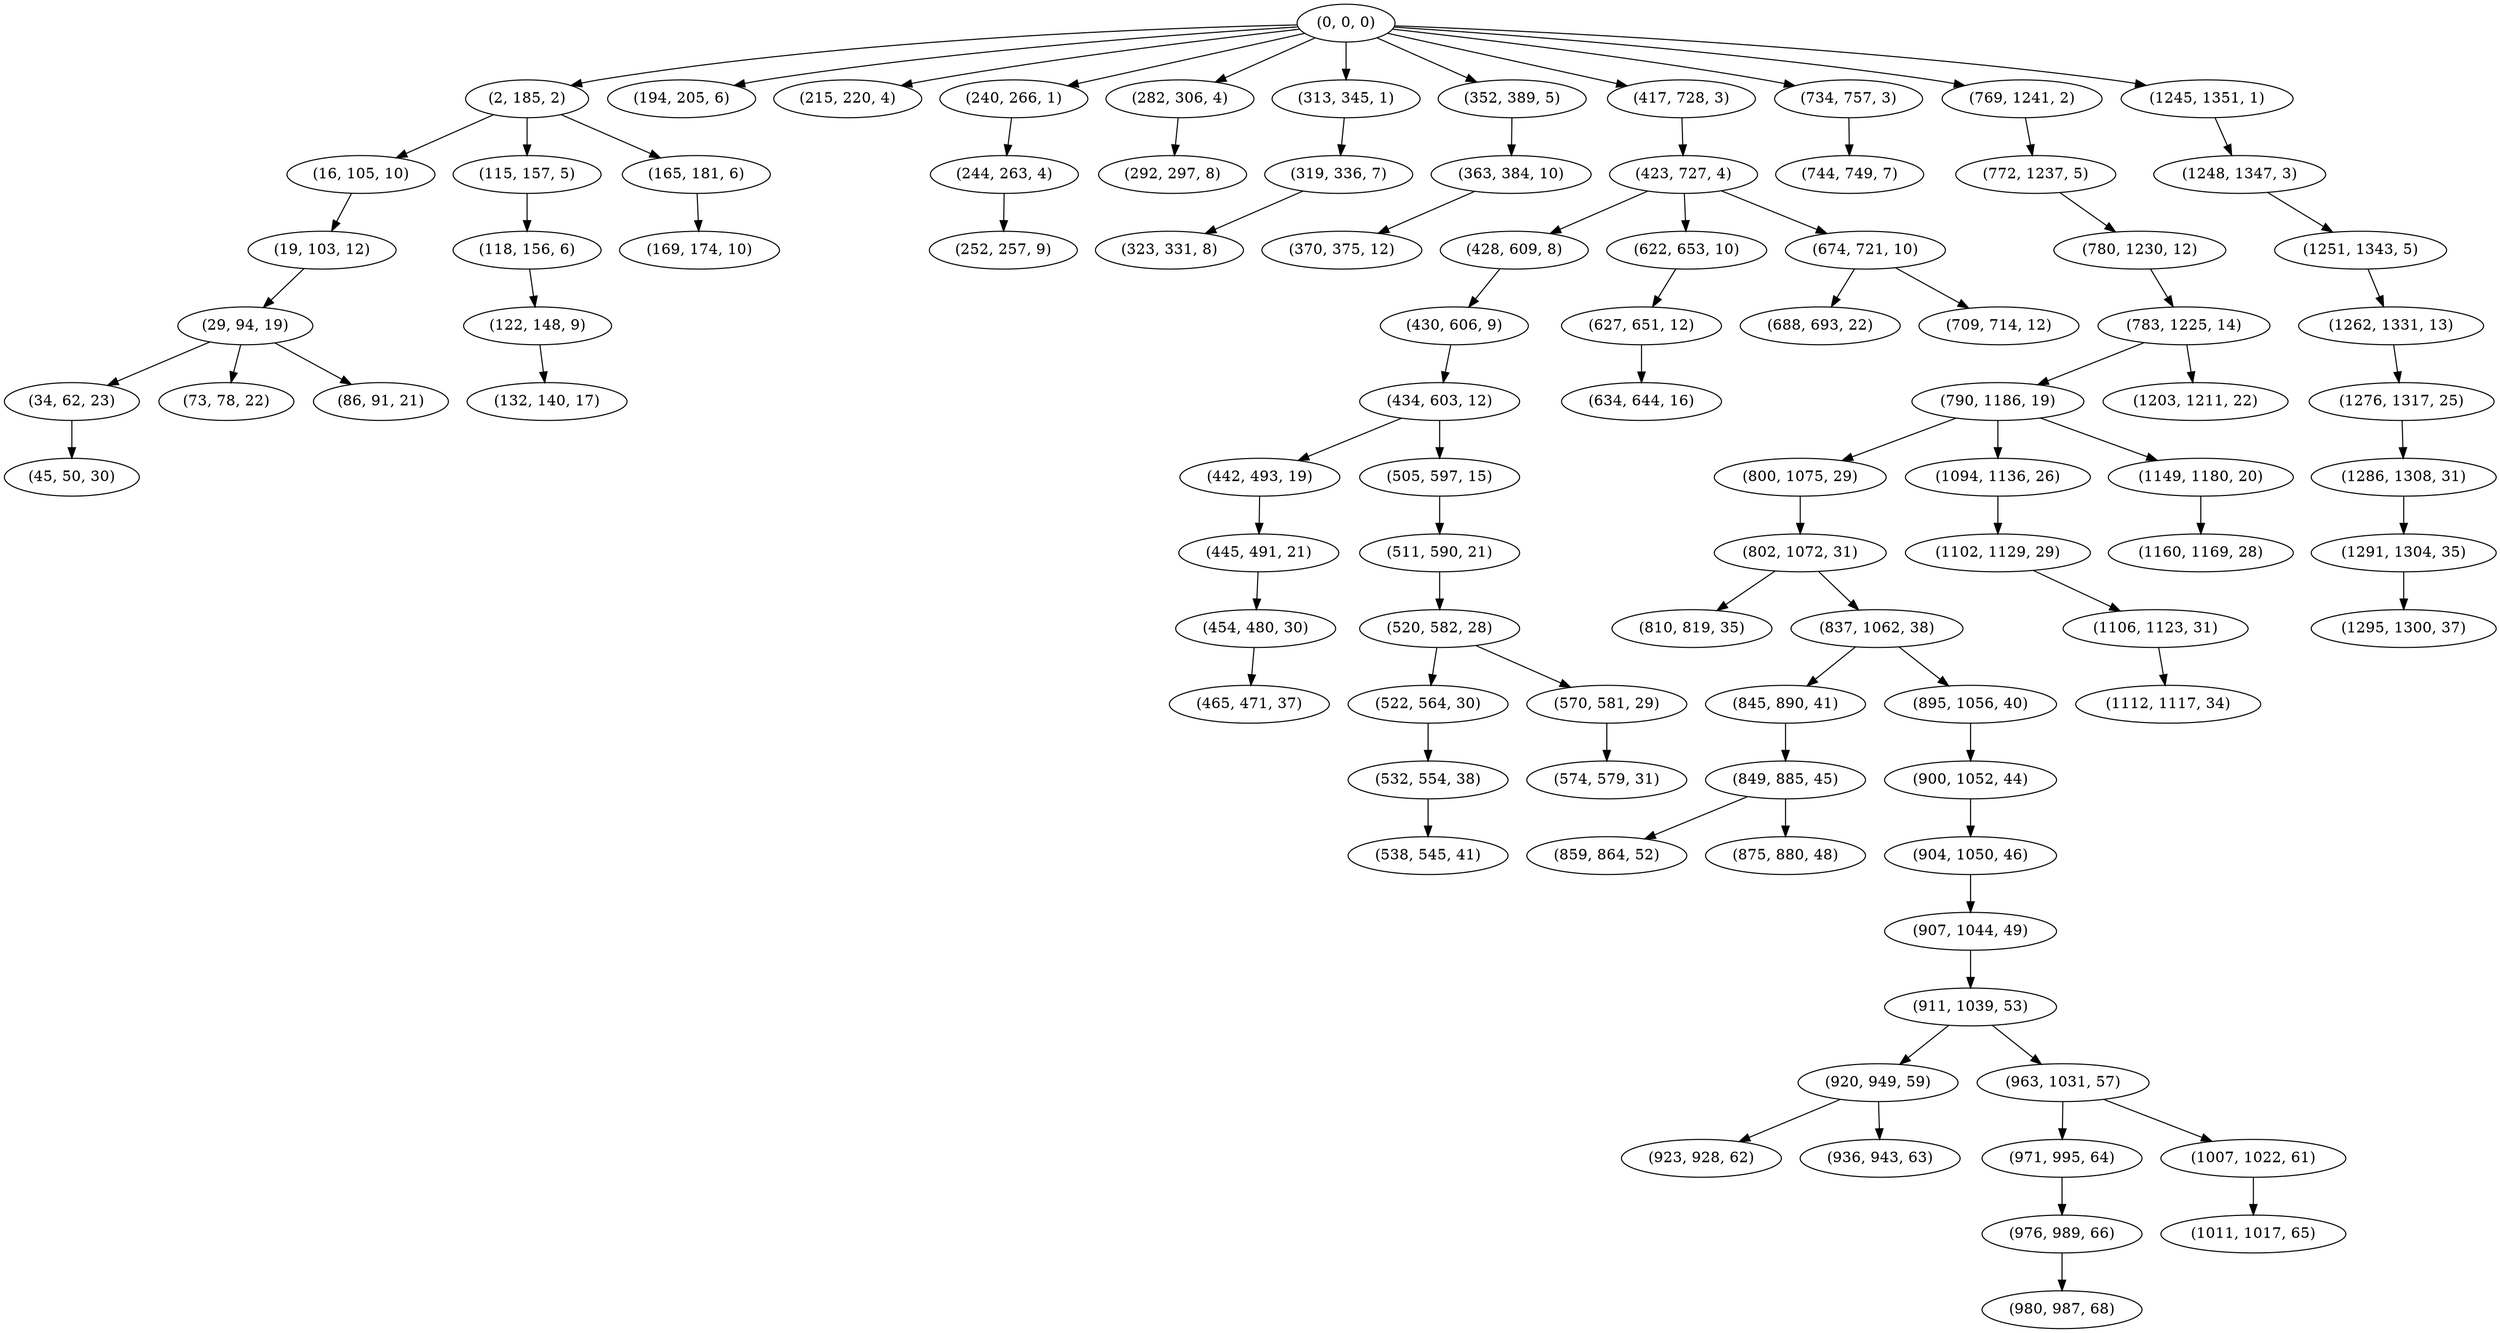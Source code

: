 digraph tree {
    "(0, 0, 0)";
    "(2, 185, 2)";
    "(16, 105, 10)";
    "(19, 103, 12)";
    "(29, 94, 19)";
    "(34, 62, 23)";
    "(45, 50, 30)";
    "(73, 78, 22)";
    "(86, 91, 21)";
    "(115, 157, 5)";
    "(118, 156, 6)";
    "(122, 148, 9)";
    "(132, 140, 17)";
    "(165, 181, 6)";
    "(169, 174, 10)";
    "(194, 205, 6)";
    "(215, 220, 4)";
    "(240, 266, 1)";
    "(244, 263, 4)";
    "(252, 257, 9)";
    "(282, 306, 4)";
    "(292, 297, 8)";
    "(313, 345, 1)";
    "(319, 336, 7)";
    "(323, 331, 8)";
    "(352, 389, 5)";
    "(363, 384, 10)";
    "(370, 375, 12)";
    "(417, 728, 3)";
    "(423, 727, 4)";
    "(428, 609, 8)";
    "(430, 606, 9)";
    "(434, 603, 12)";
    "(442, 493, 19)";
    "(445, 491, 21)";
    "(454, 480, 30)";
    "(465, 471, 37)";
    "(505, 597, 15)";
    "(511, 590, 21)";
    "(520, 582, 28)";
    "(522, 564, 30)";
    "(532, 554, 38)";
    "(538, 545, 41)";
    "(570, 581, 29)";
    "(574, 579, 31)";
    "(622, 653, 10)";
    "(627, 651, 12)";
    "(634, 644, 16)";
    "(674, 721, 10)";
    "(688, 693, 22)";
    "(709, 714, 12)";
    "(734, 757, 3)";
    "(744, 749, 7)";
    "(769, 1241, 2)";
    "(772, 1237, 5)";
    "(780, 1230, 12)";
    "(783, 1225, 14)";
    "(790, 1186, 19)";
    "(800, 1075, 29)";
    "(802, 1072, 31)";
    "(810, 819, 35)";
    "(837, 1062, 38)";
    "(845, 890, 41)";
    "(849, 885, 45)";
    "(859, 864, 52)";
    "(875, 880, 48)";
    "(895, 1056, 40)";
    "(900, 1052, 44)";
    "(904, 1050, 46)";
    "(907, 1044, 49)";
    "(911, 1039, 53)";
    "(920, 949, 59)";
    "(923, 928, 62)";
    "(936, 943, 63)";
    "(963, 1031, 57)";
    "(971, 995, 64)";
    "(976, 989, 66)";
    "(980, 987, 68)";
    "(1007, 1022, 61)";
    "(1011, 1017, 65)";
    "(1094, 1136, 26)";
    "(1102, 1129, 29)";
    "(1106, 1123, 31)";
    "(1112, 1117, 34)";
    "(1149, 1180, 20)";
    "(1160, 1169, 28)";
    "(1203, 1211, 22)";
    "(1245, 1351, 1)";
    "(1248, 1347, 3)";
    "(1251, 1343, 5)";
    "(1262, 1331, 13)";
    "(1276, 1317, 25)";
    "(1286, 1308, 31)";
    "(1291, 1304, 35)";
    "(1295, 1300, 37)";
    "(0, 0, 0)" -> "(2, 185, 2)";
    "(0, 0, 0)" -> "(194, 205, 6)";
    "(0, 0, 0)" -> "(215, 220, 4)";
    "(0, 0, 0)" -> "(240, 266, 1)";
    "(0, 0, 0)" -> "(282, 306, 4)";
    "(0, 0, 0)" -> "(313, 345, 1)";
    "(0, 0, 0)" -> "(352, 389, 5)";
    "(0, 0, 0)" -> "(417, 728, 3)";
    "(0, 0, 0)" -> "(734, 757, 3)";
    "(0, 0, 0)" -> "(769, 1241, 2)";
    "(0, 0, 0)" -> "(1245, 1351, 1)";
    "(2, 185, 2)" -> "(16, 105, 10)";
    "(2, 185, 2)" -> "(115, 157, 5)";
    "(2, 185, 2)" -> "(165, 181, 6)";
    "(16, 105, 10)" -> "(19, 103, 12)";
    "(19, 103, 12)" -> "(29, 94, 19)";
    "(29, 94, 19)" -> "(34, 62, 23)";
    "(29, 94, 19)" -> "(73, 78, 22)";
    "(29, 94, 19)" -> "(86, 91, 21)";
    "(34, 62, 23)" -> "(45, 50, 30)";
    "(115, 157, 5)" -> "(118, 156, 6)";
    "(118, 156, 6)" -> "(122, 148, 9)";
    "(122, 148, 9)" -> "(132, 140, 17)";
    "(165, 181, 6)" -> "(169, 174, 10)";
    "(240, 266, 1)" -> "(244, 263, 4)";
    "(244, 263, 4)" -> "(252, 257, 9)";
    "(282, 306, 4)" -> "(292, 297, 8)";
    "(313, 345, 1)" -> "(319, 336, 7)";
    "(319, 336, 7)" -> "(323, 331, 8)";
    "(352, 389, 5)" -> "(363, 384, 10)";
    "(363, 384, 10)" -> "(370, 375, 12)";
    "(417, 728, 3)" -> "(423, 727, 4)";
    "(423, 727, 4)" -> "(428, 609, 8)";
    "(423, 727, 4)" -> "(622, 653, 10)";
    "(423, 727, 4)" -> "(674, 721, 10)";
    "(428, 609, 8)" -> "(430, 606, 9)";
    "(430, 606, 9)" -> "(434, 603, 12)";
    "(434, 603, 12)" -> "(442, 493, 19)";
    "(434, 603, 12)" -> "(505, 597, 15)";
    "(442, 493, 19)" -> "(445, 491, 21)";
    "(445, 491, 21)" -> "(454, 480, 30)";
    "(454, 480, 30)" -> "(465, 471, 37)";
    "(505, 597, 15)" -> "(511, 590, 21)";
    "(511, 590, 21)" -> "(520, 582, 28)";
    "(520, 582, 28)" -> "(522, 564, 30)";
    "(520, 582, 28)" -> "(570, 581, 29)";
    "(522, 564, 30)" -> "(532, 554, 38)";
    "(532, 554, 38)" -> "(538, 545, 41)";
    "(570, 581, 29)" -> "(574, 579, 31)";
    "(622, 653, 10)" -> "(627, 651, 12)";
    "(627, 651, 12)" -> "(634, 644, 16)";
    "(674, 721, 10)" -> "(688, 693, 22)";
    "(674, 721, 10)" -> "(709, 714, 12)";
    "(734, 757, 3)" -> "(744, 749, 7)";
    "(769, 1241, 2)" -> "(772, 1237, 5)";
    "(772, 1237, 5)" -> "(780, 1230, 12)";
    "(780, 1230, 12)" -> "(783, 1225, 14)";
    "(783, 1225, 14)" -> "(790, 1186, 19)";
    "(783, 1225, 14)" -> "(1203, 1211, 22)";
    "(790, 1186, 19)" -> "(800, 1075, 29)";
    "(790, 1186, 19)" -> "(1094, 1136, 26)";
    "(790, 1186, 19)" -> "(1149, 1180, 20)";
    "(800, 1075, 29)" -> "(802, 1072, 31)";
    "(802, 1072, 31)" -> "(810, 819, 35)";
    "(802, 1072, 31)" -> "(837, 1062, 38)";
    "(837, 1062, 38)" -> "(845, 890, 41)";
    "(837, 1062, 38)" -> "(895, 1056, 40)";
    "(845, 890, 41)" -> "(849, 885, 45)";
    "(849, 885, 45)" -> "(859, 864, 52)";
    "(849, 885, 45)" -> "(875, 880, 48)";
    "(895, 1056, 40)" -> "(900, 1052, 44)";
    "(900, 1052, 44)" -> "(904, 1050, 46)";
    "(904, 1050, 46)" -> "(907, 1044, 49)";
    "(907, 1044, 49)" -> "(911, 1039, 53)";
    "(911, 1039, 53)" -> "(920, 949, 59)";
    "(911, 1039, 53)" -> "(963, 1031, 57)";
    "(920, 949, 59)" -> "(923, 928, 62)";
    "(920, 949, 59)" -> "(936, 943, 63)";
    "(963, 1031, 57)" -> "(971, 995, 64)";
    "(963, 1031, 57)" -> "(1007, 1022, 61)";
    "(971, 995, 64)" -> "(976, 989, 66)";
    "(976, 989, 66)" -> "(980, 987, 68)";
    "(1007, 1022, 61)" -> "(1011, 1017, 65)";
    "(1094, 1136, 26)" -> "(1102, 1129, 29)";
    "(1102, 1129, 29)" -> "(1106, 1123, 31)";
    "(1106, 1123, 31)" -> "(1112, 1117, 34)";
    "(1149, 1180, 20)" -> "(1160, 1169, 28)";
    "(1245, 1351, 1)" -> "(1248, 1347, 3)";
    "(1248, 1347, 3)" -> "(1251, 1343, 5)";
    "(1251, 1343, 5)" -> "(1262, 1331, 13)";
    "(1262, 1331, 13)" -> "(1276, 1317, 25)";
    "(1276, 1317, 25)" -> "(1286, 1308, 31)";
    "(1286, 1308, 31)" -> "(1291, 1304, 35)";
    "(1291, 1304, 35)" -> "(1295, 1300, 37)";
}
